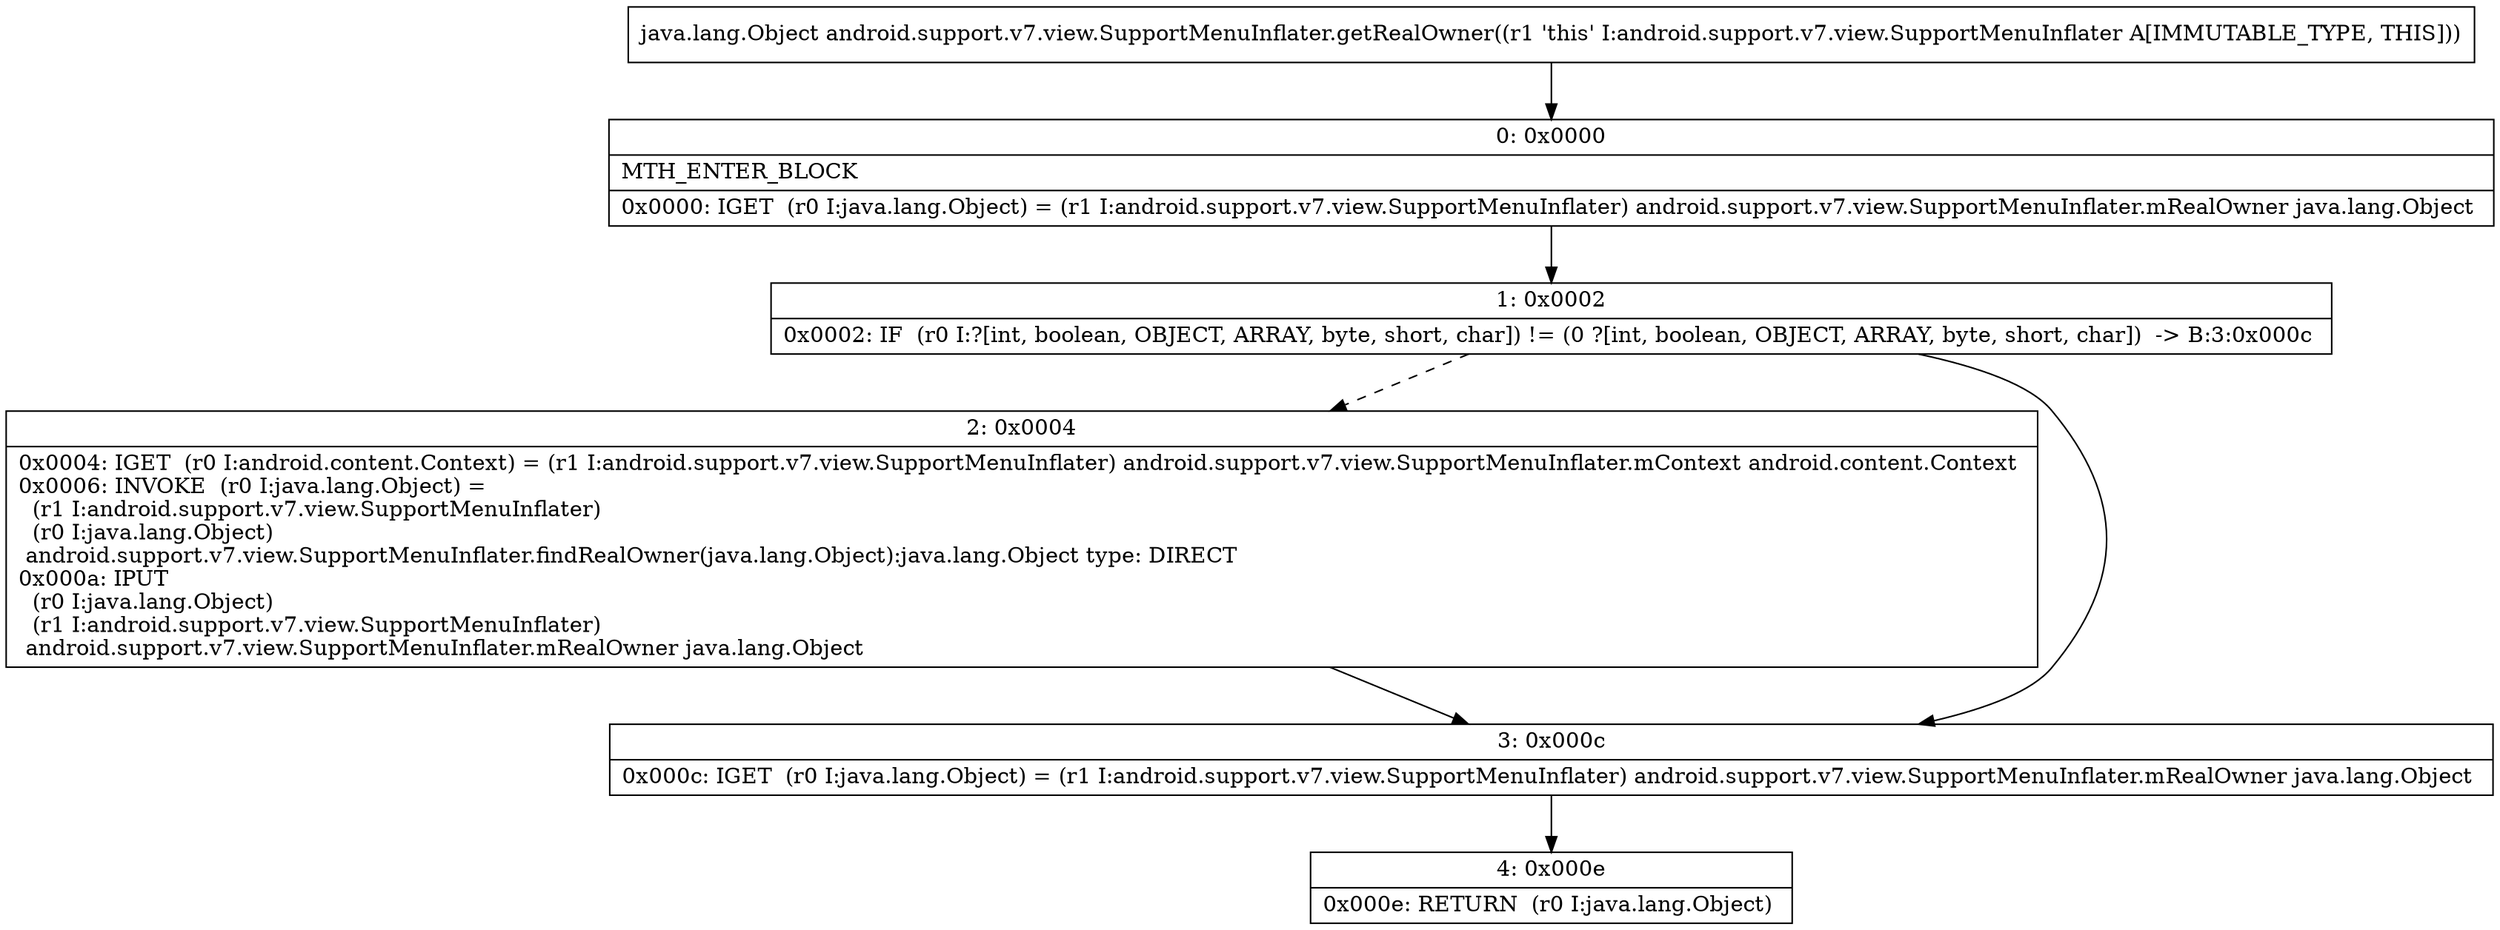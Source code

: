 digraph "CFG forandroid.support.v7.view.SupportMenuInflater.getRealOwner()Ljava\/lang\/Object;" {
Node_0 [shape=record,label="{0\:\ 0x0000|MTH_ENTER_BLOCK\l|0x0000: IGET  (r0 I:java.lang.Object) = (r1 I:android.support.v7.view.SupportMenuInflater) android.support.v7.view.SupportMenuInflater.mRealOwner java.lang.Object \l}"];
Node_1 [shape=record,label="{1\:\ 0x0002|0x0002: IF  (r0 I:?[int, boolean, OBJECT, ARRAY, byte, short, char]) != (0 ?[int, boolean, OBJECT, ARRAY, byte, short, char])  \-\> B:3:0x000c \l}"];
Node_2 [shape=record,label="{2\:\ 0x0004|0x0004: IGET  (r0 I:android.content.Context) = (r1 I:android.support.v7.view.SupportMenuInflater) android.support.v7.view.SupportMenuInflater.mContext android.content.Context \l0x0006: INVOKE  (r0 I:java.lang.Object) = \l  (r1 I:android.support.v7.view.SupportMenuInflater)\l  (r0 I:java.lang.Object)\l android.support.v7.view.SupportMenuInflater.findRealOwner(java.lang.Object):java.lang.Object type: DIRECT \l0x000a: IPUT  \l  (r0 I:java.lang.Object)\l  (r1 I:android.support.v7.view.SupportMenuInflater)\l android.support.v7.view.SupportMenuInflater.mRealOwner java.lang.Object \l}"];
Node_3 [shape=record,label="{3\:\ 0x000c|0x000c: IGET  (r0 I:java.lang.Object) = (r1 I:android.support.v7.view.SupportMenuInflater) android.support.v7.view.SupportMenuInflater.mRealOwner java.lang.Object \l}"];
Node_4 [shape=record,label="{4\:\ 0x000e|0x000e: RETURN  (r0 I:java.lang.Object) \l}"];
MethodNode[shape=record,label="{java.lang.Object android.support.v7.view.SupportMenuInflater.getRealOwner((r1 'this' I:android.support.v7.view.SupportMenuInflater A[IMMUTABLE_TYPE, THIS])) }"];
MethodNode -> Node_0;
Node_0 -> Node_1;
Node_1 -> Node_2[style=dashed];
Node_1 -> Node_3;
Node_2 -> Node_3;
Node_3 -> Node_4;
}

